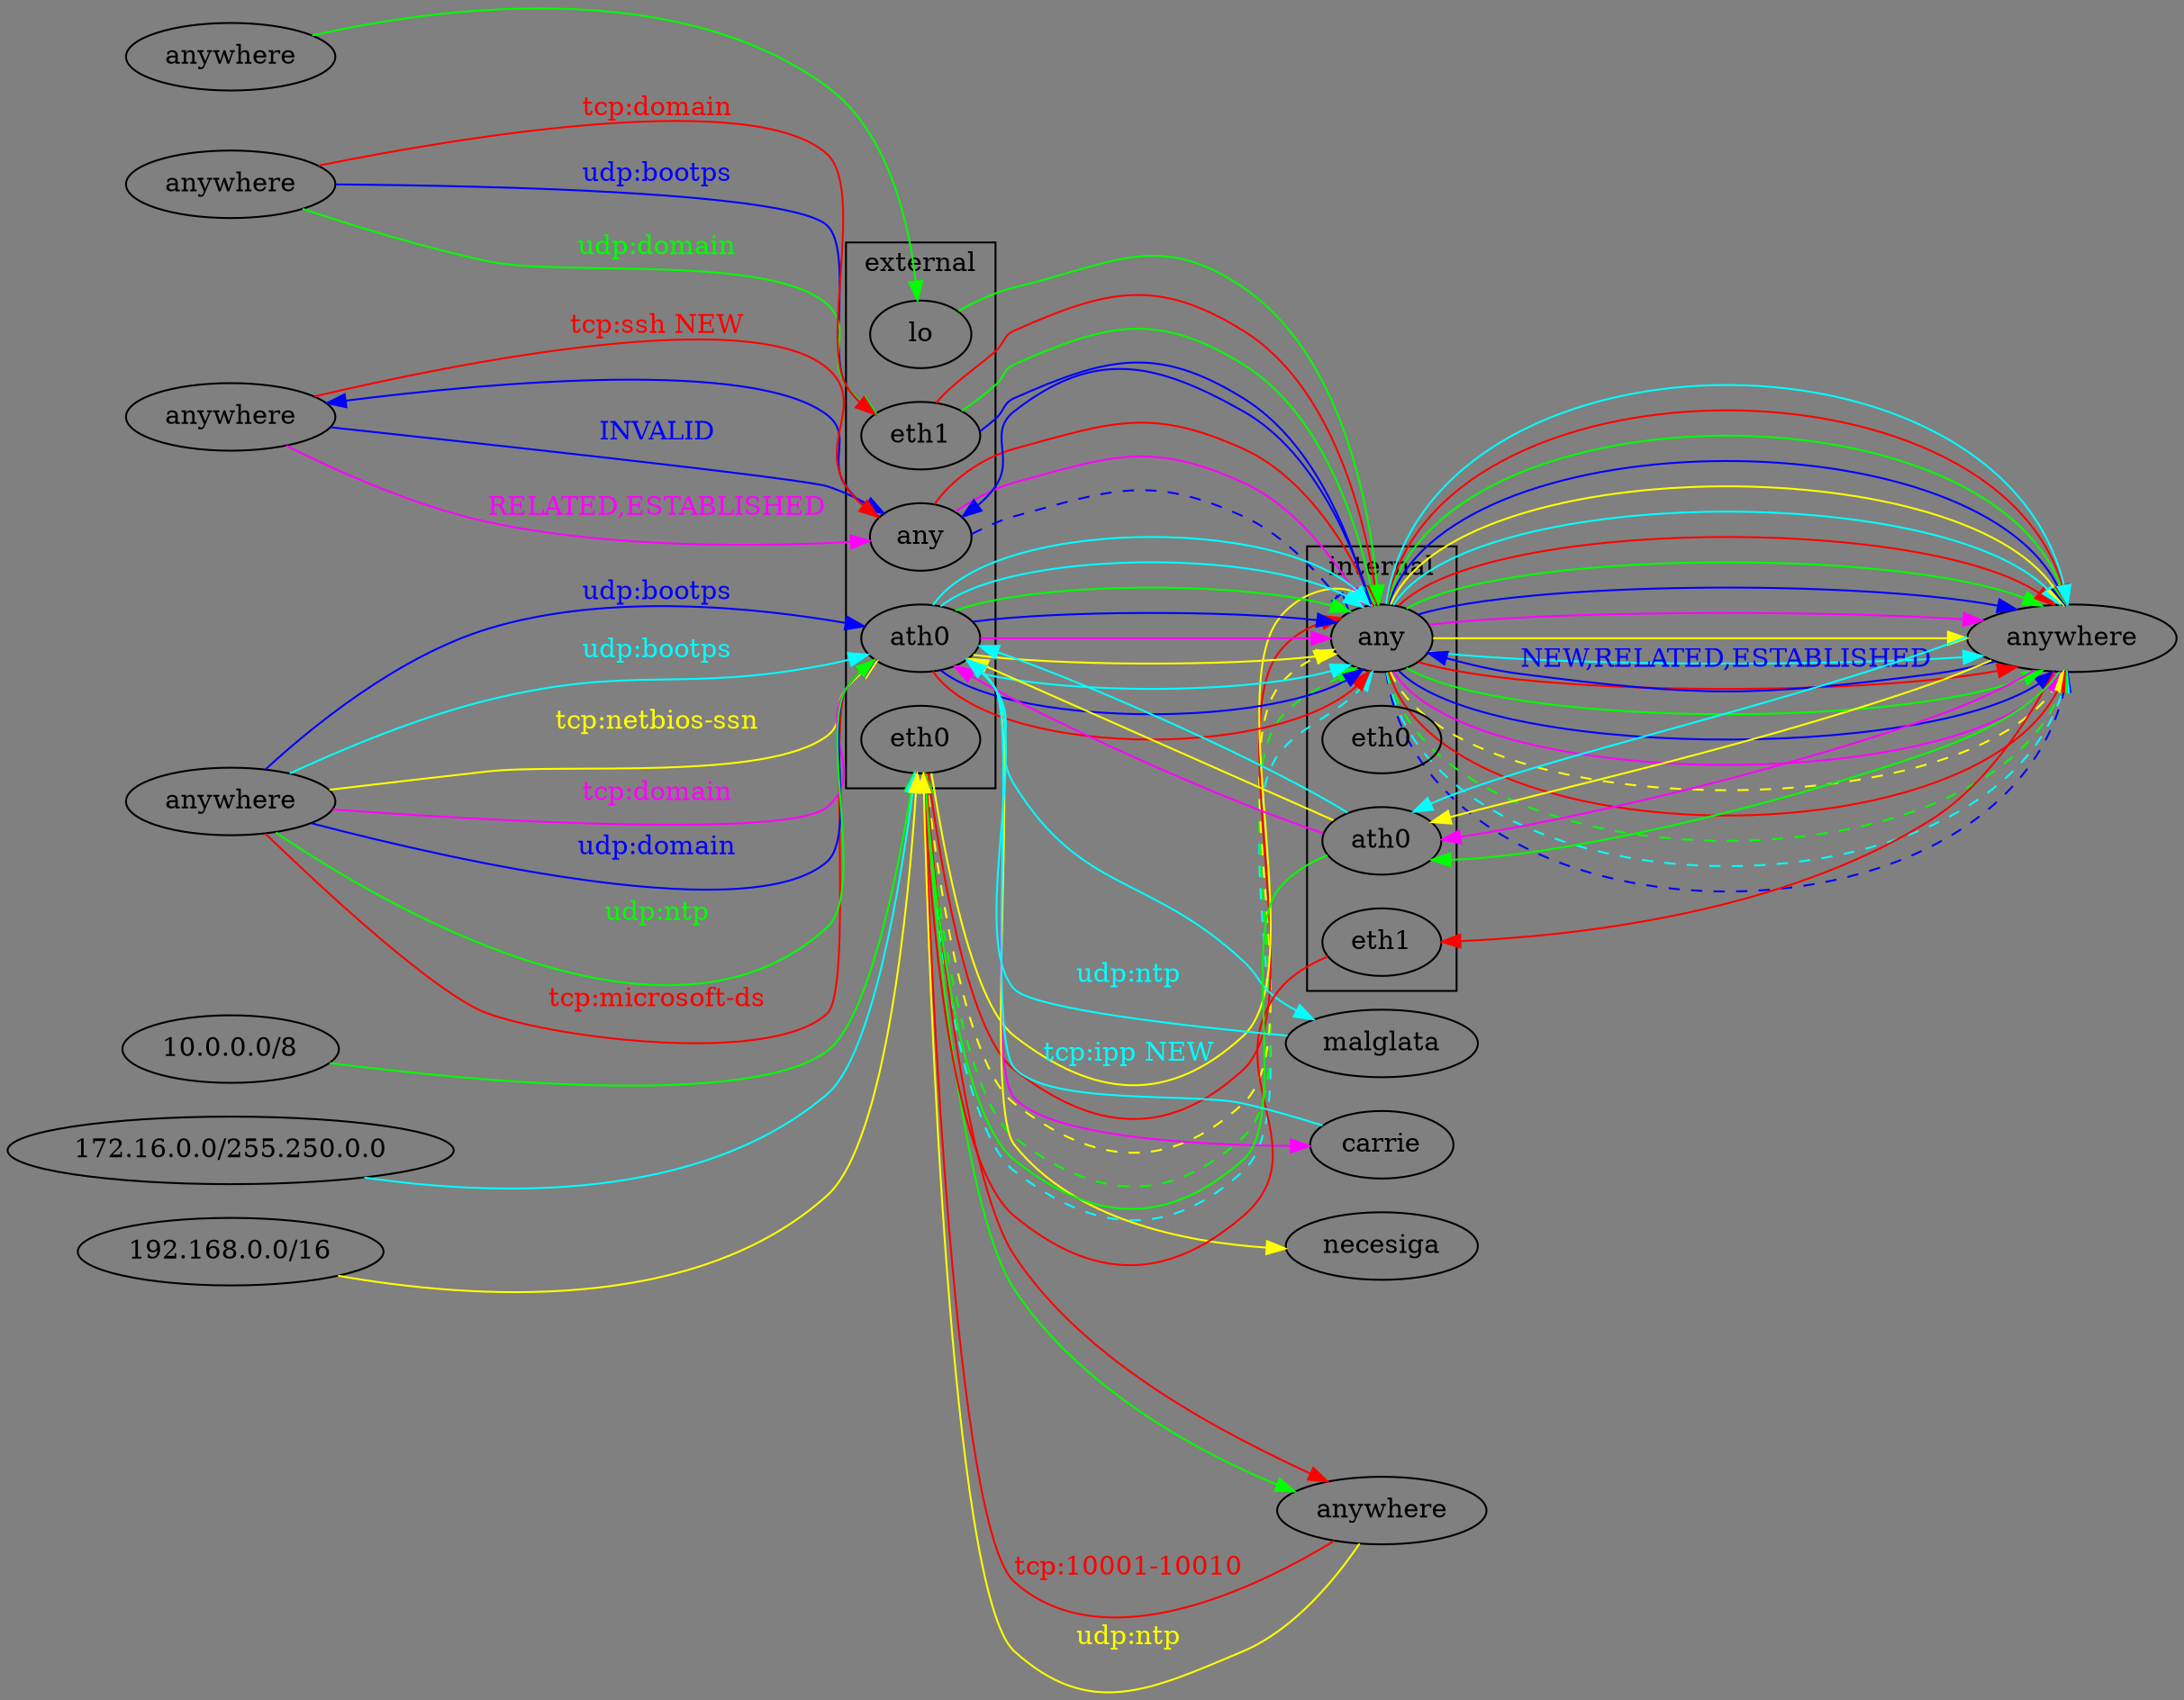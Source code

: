 digraph firajawall {
  graph [rankdir=LR bgcolor="#808080"]

  // Interfaces
  subgraph clusterInInterfaces {
    label="external"
    style=solid color="#000000"
    "iany" [label="any"]
    "ieth0" [label="eth0"]
    "ieth1" [label="eth1"]
    "iath0" [label="ath0"]
    "ilo" [label="lo"]
  }
  subgraph clusterOutInterfaces {
    label="internal"
    style=solid color="#000000"
    "oany" [label="any"]
    "oeth0" [label="eth0"]
    "oeth1" [label="eth1"]
    "oath0" [label="ath0"]
  }

  // Addresses
  "iany_anywhere" [label="anywhere"]
  "oany_anywhere" [label="anywhere"]
  "iath0_anywhere" [label="anywhere"]
  "ieth0_anywhere" [label="anywhere"]
  "ieth1_anywhere" [label="anywhere"]
  "ilo_anywhere" [label="anywhere"]
  "ieth0_10.0.0.0/8" [label="10.0.0.0/8"]
  "ieth0_172.16.0.0/255.250.0.0" [label="172.16.0.0/255.250.0.0"]
  "ieth0_192.168.0.0/16" [label="192.168.0.0/16"]
  "iath0_carrie" [label="carrie"]
  "iath0_malglata" [label="malglata"]
  "iath0_necesiga" [label="necesiga"]

  // Rules
  edge [color="#0000FF", fontcolor="#0000FF"]
  "iany_anywhere" -> "iany" [label="INVALID"]
  "iany" -> "oany" -> "oany_anywhere" [style=dashed fillcolor="#808080"]

  edge [color="#00FFFF", fontcolor="#00FFFF"]
  "ieth0_172.16.0.0/255.250.0.0" -> "ieth0"
  "ieth0" -> "oany" -> "oany_anywhere" [style=dashed]
  
  edge [color="#00FF00", fontcolor="#00FF00"]
  "ieth0_10.0.0.0/8" -> "ieth0"
  "ieth0" -> "oany" -> "oany_anywhere" [style=dashed]

  edge [color="#FF0000", fontcolor="#FF0000"]
  "iath0_anywhere" -> "iath0" [label="tcp:microsoft-ds"]
  "iath0" -> "oany" -> "oany_anywhere"

  edge [color="#FFFF00", fontcolor="#FFFF00"]
  "ieth0_192.168.0.0/16" -> "ieth0"
  "ieth0" -> "oany" -> "oany_anywhere" [style=dashed]

  edge [color="#FF00FF", fontcolor="#FF00FF"]
  "iany_anywhere" -> "iany" [label="RELATED,ESTABLISHED"]
  "iany" -> "oany" -> "oany_anywhere"

  edge [color="#0000FF", fontcolor="#0000FF"]
  "iath0_anywhere" -> "iath0" [label="udp:bootps"]
  "iath0" -> "oany" -> "oany_anywhere"

  edge [color="#00FF00", fontcolor="#00FF00"]
  "ilo_anywhere" -> "ilo"
  "ilo" -> "oany" -> "oany_anywhere"

  edge [color="#FF0000", fontcolor="#FF0000"]
  "iany_anywhere" -> "iany" [label="tcp:ssh NEW"]
  "iany" -> "oany" -> "oany_anywhere"

  edge [color="#00FFFF", fontcolor="#00FFFF"]
  "iath0_anywhere" -> "iath0" [label="udp:bootps"]
  "iath0" -> "oany" -> "oany_anywhere"

  edge [color="#FFFF00", fontcolor="#FFFF00"]
  "iath0_anywhere" -> "iath0" [label="tcp:netbios-ssn"]
  "iath0" -> "oany" -> "oany_anywhere"

  edge [color="#FF00FF", fontcolor="#FF00FF"]
  "iath0_anywhere" -> "iath0" [label="tcp:domain"]
  "iath0" -> "oany" -> "oany_anywhere"

  edge [color="#0000FF", fontcolor="#0000FF"]
  "iath0_anywhere" -> "iath0" [label="udp:domain"]
  "iath0" -> "oany" -> "oany_anywhere"

  edge [color="#00FF00", fontcolor="#00FF00"]
  "iath0_anywhere" -> "iath0" [label="udp:ntp"]
  "iath0" -> "oany" -> "oany_anywhere"

  edge [color="#FF0000", fontcolor="#FF0000"]
  "ieth0_anywhere" -> "ieth0" [label="tcp:10001-10010"]
  "ieth0" -> "oany" -> "oany_anywhere"

  edge [color="#00FFFF", fontcolor="#00FFFF"]
  "iath0_carrie" -> "iath0" [label="tcp:ipp NEW"]
  "iath0" -> "oany" -> "oany_anywhere"

  edge [color="#FFFF00", fontcolor="#FFFF00"]
  "ieth0_anywhere" -> "ieth0" [label="udp:ntp"]
  "ieth0" -> "oany" -> "oany_anywhere"

  edge [color="#0000FF", fontcolor="#0000FF"]
  "ieth1_anywhere" -> "ieth1" [label="udp:bootps"]
  "ieth1" -> "oany" -> "oany_anywhere"

  edge [color="#00FF00", fontcolor="#00FF00"]
  "ieth1_anywhere" -> "ieth1" [label="udp:domain"]
  "ieth1" -> "oany" -> "oany_anywhere"

  edge [color="#FF0000", fontcolor="#FF0000"]
  "ieth1_anywhere" -> "ieth1" [label="tcp:domain"]
  "ieth1" -> "oany" -> "oany_anywhere"

  edge [color="#00FFFF", fontcolor="#00FFFF"]
  "iath0_malglata" -> "iath0" [label="udp:ntp"]
  "iath0" -> "oany" -> "oany_anywhere"

  edge [color="#0000FF", fontcolor="#0000FF"]
  "oany_anywhere" -> "oany" [label="NEW,RELATED,ESTABLISHED"]
  "oany" -> "iany" -> "iany_anywhere"

  edge [color="#00FF00", fontcolor="#00FF00"]
  "oany_anywhere" -> "oath0"
  "oath0" -> "ieth0" -> "ieth0_anywhere"

  edge [color="#FF0000", fontcolor="#FF0000"]
  "oany_anywhere" -> "oeth1"
  "oeth1" -> "ieth0" -> "ieth0_anywhere"

  edge [color="#FF00FF", fontcolor="#FF00FF"]
  "oany_anywhere" -> "oath0"
  "oath0" -> "iath0" -> "iath0_carrie"

  edge [color="#FFFF00", fontcolor="#FFFF00"]
  "oany_anywhere" -> "oath0"
  "oath0" -> "iath0" -> "iath0_necesiga"

  edge [color="#00FFFF", fontcolor="#00FFFF"]
  "oany_anywhere" -> "oath0"
  "oath0" -> "iath0" -> "iath0_malglata"
}